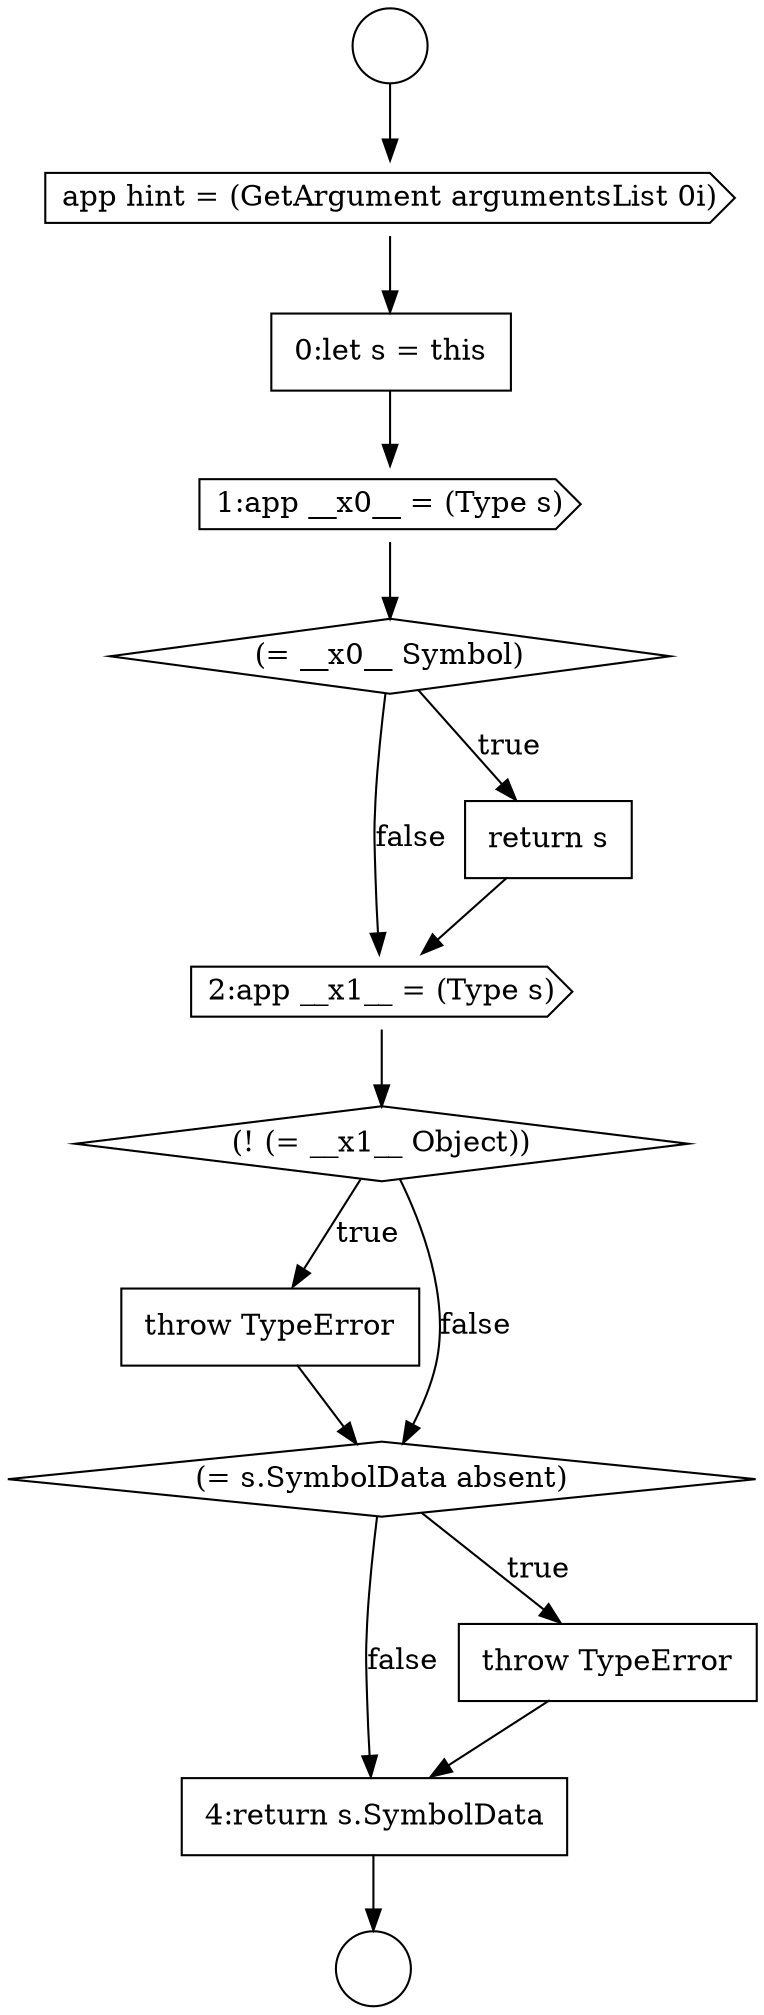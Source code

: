 digraph {
  node10827 [shape=circle label=" " color="black" fillcolor="white" style=filled]
  node10833 [shape=cds, label=<<font color="black">2:app __x1__ = (Type s)</font>> color="black" fillcolor="white" style=filled]
  node10831 [shape=diamond, label=<<font color="black">(= __x0__ Symbol)</font>> color="black" fillcolor="white" style=filled]
  node10826 [shape=circle label=" " color="black" fillcolor="white" style=filled]
  node10830 [shape=cds, label=<<font color="black">1:app __x0__ = (Type s)</font>> color="black" fillcolor="white" style=filled]
  node10834 [shape=diamond, label=<<font color="black">(! (= __x1__ Object))</font>> color="black" fillcolor="white" style=filled]
  node10829 [shape=none, margin=0, label=<<font color="black">
    <table border="0" cellborder="1" cellspacing="0" cellpadding="10">
      <tr><td align="left">0:let s = this</td></tr>
    </table>
  </font>> color="black" fillcolor="white" style=filled]
  node10835 [shape=none, margin=0, label=<<font color="black">
    <table border="0" cellborder="1" cellspacing="0" cellpadding="10">
      <tr><td align="left">throw TypeError</td></tr>
    </table>
  </font>> color="black" fillcolor="white" style=filled]
  node10828 [shape=cds, label=<<font color="black">app hint = (GetArgument argumentsList 0i)</font>> color="black" fillcolor="white" style=filled]
  node10838 [shape=none, margin=0, label=<<font color="black">
    <table border="0" cellborder="1" cellspacing="0" cellpadding="10">
      <tr><td align="left">4:return s.SymbolData</td></tr>
    </table>
  </font>> color="black" fillcolor="white" style=filled]
  node10836 [shape=diamond, label=<<font color="black">(= s.SymbolData absent)</font>> color="black" fillcolor="white" style=filled]
  node10832 [shape=none, margin=0, label=<<font color="black">
    <table border="0" cellborder="1" cellspacing="0" cellpadding="10">
      <tr><td align="left">return s</td></tr>
    </table>
  </font>> color="black" fillcolor="white" style=filled]
  node10837 [shape=none, margin=0, label=<<font color="black">
    <table border="0" cellborder="1" cellspacing="0" cellpadding="10">
      <tr><td align="left">throw TypeError</td></tr>
    </table>
  </font>> color="black" fillcolor="white" style=filled]
  node10834 -> node10835 [label=<<font color="black">true</font>> color="black"]
  node10834 -> node10836 [label=<<font color="black">false</font>> color="black"]
  node10837 -> node10838 [ color="black"]
  node10830 -> node10831 [ color="black"]
  node10828 -> node10829 [ color="black"]
  node10826 -> node10828 [ color="black"]
  node10836 -> node10837 [label=<<font color="black">true</font>> color="black"]
  node10836 -> node10838 [label=<<font color="black">false</font>> color="black"]
  node10832 -> node10833 [ color="black"]
  node10831 -> node10832 [label=<<font color="black">true</font>> color="black"]
  node10831 -> node10833 [label=<<font color="black">false</font>> color="black"]
  node10838 -> node10827 [ color="black"]
  node10833 -> node10834 [ color="black"]
  node10835 -> node10836 [ color="black"]
  node10829 -> node10830 [ color="black"]
}
